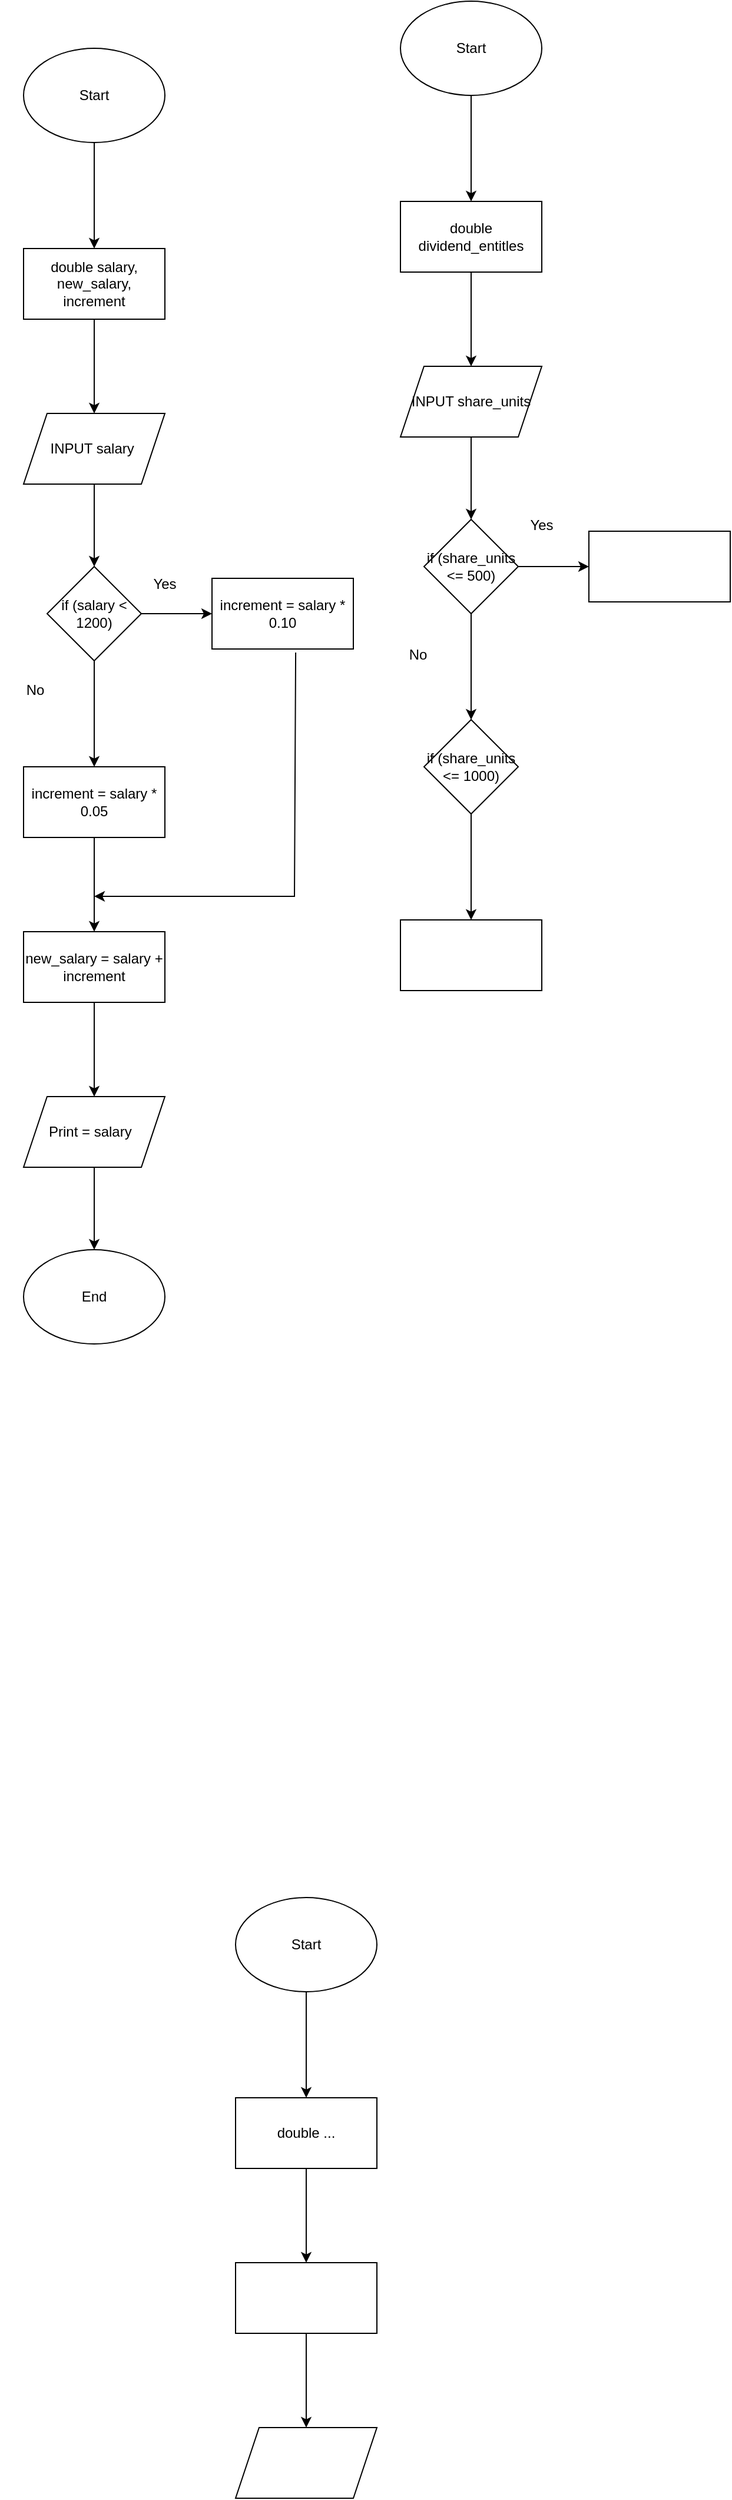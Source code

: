 <mxfile version="28.2.5">
  <diagram name="Page-1" id="NirAyLdUI5hbsPQoVOfe">
    <mxGraphModel dx="449" dy="691" grid="1" gridSize="10" guides="1" tooltips="1" connect="1" arrows="1" fold="1" page="1" pageScale="1" pageWidth="850" pageHeight="1100" math="0" shadow="0">
      <root>
        <mxCell id="0" />
        <mxCell id="1" parent="0" />
        <mxCell id="MhFvNryiQ8jj4G5M3KnE-3" value="" style="edgeStyle=orthogonalEdgeStyle;rounded=0;orthogonalLoop=1;jettySize=auto;html=1;" parent="1" source="MhFvNryiQ8jj4G5M3KnE-1" target="MhFvNryiQ8jj4G5M3KnE-2" edge="1">
          <mxGeometry relative="1" as="geometry" />
        </mxCell>
        <mxCell id="MhFvNryiQ8jj4G5M3KnE-1" value="Start" style="ellipse;whiteSpace=wrap;html=1;" parent="1" vertex="1">
          <mxGeometry x="90" y="320" width="120" height="80" as="geometry" />
        </mxCell>
        <mxCell id="MhFvNryiQ8jj4G5M3KnE-5" value="" style="edgeStyle=orthogonalEdgeStyle;rounded=0;orthogonalLoop=1;jettySize=auto;html=1;" parent="1" source="MhFvNryiQ8jj4G5M3KnE-2" target="MhFvNryiQ8jj4G5M3KnE-4" edge="1">
          <mxGeometry relative="1" as="geometry" />
        </mxCell>
        <mxCell id="MhFvNryiQ8jj4G5M3KnE-2" value="double salary, new_salary, increment" style="whiteSpace=wrap;html=1;" parent="1" vertex="1">
          <mxGeometry x="90" y="490" width="120" height="60" as="geometry" />
        </mxCell>
        <mxCell id="MhFvNryiQ8jj4G5M3KnE-7" value="" style="edgeStyle=orthogonalEdgeStyle;rounded=0;orthogonalLoop=1;jettySize=auto;html=1;" parent="1" source="MhFvNryiQ8jj4G5M3KnE-4" target="MhFvNryiQ8jj4G5M3KnE-6" edge="1">
          <mxGeometry relative="1" as="geometry" />
        </mxCell>
        <mxCell id="MhFvNryiQ8jj4G5M3KnE-4" value="INPUT salary&amp;nbsp;" style="shape=parallelogram;perimeter=parallelogramPerimeter;whiteSpace=wrap;html=1;fixedSize=1;" parent="1" vertex="1">
          <mxGeometry x="90" y="630" width="120" height="60" as="geometry" />
        </mxCell>
        <mxCell id="MhFvNryiQ8jj4G5M3KnE-9" value="" style="edgeStyle=orthogonalEdgeStyle;rounded=0;orthogonalLoop=1;jettySize=auto;html=1;" parent="1" source="MhFvNryiQ8jj4G5M3KnE-6" target="MhFvNryiQ8jj4G5M3KnE-8" edge="1">
          <mxGeometry relative="1" as="geometry" />
        </mxCell>
        <mxCell id="MhFvNryiQ8jj4G5M3KnE-11" value="" style="edgeStyle=orthogonalEdgeStyle;rounded=0;orthogonalLoop=1;jettySize=auto;html=1;" parent="1" source="MhFvNryiQ8jj4G5M3KnE-6" target="MhFvNryiQ8jj4G5M3KnE-10" edge="1">
          <mxGeometry relative="1" as="geometry" />
        </mxCell>
        <mxCell id="MhFvNryiQ8jj4G5M3KnE-6" value="if (salary &amp;lt; 1200)" style="rhombus;whiteSpace=wrap;html=1;" parent="1" vertex="1">
          <mxGeometry x="110" y="760" width="80" height="80" as="geometry" />
        </mxCell>
        <mxCell id="MhFvNryiQ8jj4G5M3KnE-13" value="" style="edgeStyle=orthogonalEdgeStyle;rounded=0;orthogonalLoop=1;jettySize=auto;html=1;" parent="1" source="MhFvNryiQ8jj4G5M3KnE-8" target="MhFvNryiQ8jj4G5M3KnE-12" edge="1">
          <mxGeometry relative="1" as="geometry" />
        </mxCell>
        <mxCell id="MhFvNryiQ8jj4G5M3KnE-8" value="increment = salary * 0.05" style="whiteSpace=wrap;html=1;" parent="1" vertex="1">
          <mxGeometry x="90" y="930" width="120" height="60" as="geometry" />
        </mxCell>
        <mxCell id="MhFvNryiQ8jj4G5M3KnE-10" value="increment = salary * 0.10" style="whiteSpace=wrap;html=1;" parent="1" vertex="1">
          <mxGeometry x="250" y="770" width="120" height="60" as="geometry" />
        </mxCell>
        <mxCell id="MhFvNryiQ8jj4G5M3KnE-15" value="" style="edgeStyle=orthogonalEdgeStyle;rounded=0;orthogonalLoop=1;jettySize=auto;html=1;" parent="1" source="MhFvNryiQ8jj4G5M3KnE-12" target="MhFvNryiQ8jj4G5M3KnE-14" edge="1">
          <mxGeometry relative="1" as="geometry" />
        </mxCell>
        <mxCell id="MhFvNryiQ8jj4G5M3KnE-12" value="new_salary = salary + increment" style="whiteSpace=wrap;html=1;" parent="1" vertex="1">
          <mxGeometry x="90" y="1070" width="120" height="60" as="geometry" />
        </mxCell>
        <mxCell id="MhFvNryiQ8jj4G5M3KnE-19" value="" style="edgeStyle=orthogonalEdgeStyle;rounded=0;orthogonalLoop=1;jettySize=auto;html=1;" parent="1" source="MhFvNryiQ8jj4G5M3KnE-14" edge="1">
          <mxGeometry relative="1" as="geometry">
            <mxPoint x="150" y="1340" as="targetPoint" />
          </mxGeometry>
        </mxCell>
        <mxCell id="MhFvNryiQ8jj4G5M3KnE-14" value="Print = salary&amp;nbsp;&amp;nbsp;" style="shape=parallelogram;perimeter=parallelogramPerimeter;whiteSpace=wrap;html=1;fixedSize=1;" parent="1" vertex="1">
          <mxGeometry x="90" y="1210" width="120" height="60" as="geometry" />
        </mxCell>
        <mxCell id="MhFvNryiQ8jj4G5M3KnE-16" value="Yes" style="text;html=1;align=center;verticalAlign=middle;whiteSpace=wrap;rounded=0;" parent="1" vertex="1">
          <mxGeometry x="180" y="760" width="60" height="30" as="geometry" />
        </mxCell>
        <mxCell id="MhFvNryiQ8jj4G5M3KnE-17" value="No" style="text;html=1;align=center;verticalAlign=middle;whiteSpace=wrap;rounded=0;" parent="1" vertex="1">
          <mxGeometry x="70" y="850" width="60" height="30" as="geometry" />
        </mxCell>
        <mxCell id="MhFvNryiQ8jj4G5M3KnE-20" value="End" style="ellipse;whiteSpace=wrap;html=1;" parent="1" vertex="1">
          <mxGeometry x="90" y="1340" width="120" height="80" as="geometry" />
        </mxCell>
        <mxCell id="MhFvNryiQ8jj4G5M3KnE-21" value="" style="endArrow=classic;html=1;rounded=0;exitX=0.592;exitY=1.05;exitDx=0;exitDy=0;exitPerimeter=0;" parent="1" source="MhFvNryiQ8jj4G5M3KnE-10" edge="1">
          <mxGeometry width="50" height="50" relative="1" as="geometry">
            <mxPoint x="320" y="980" as="sourcePoint" />
            <mxPoint x="150" y="1040" as="targetPoint" />
            <Array as="points">
              <mxPoint x="320" y="1040" />
              <mxPoint x="240" y="1040" />
            </Array>
          </mxGeometry>
        </mxCell>
        <mxCell id="MhFvNryiQ8jj4G5M3KnE-24" value="" style="edgeStyle=orthogonalEdgeStyle;rounded=0;orthogonalLoop=1;jettySize=auto;html=1;" parent="1" source="MhFvNryiQ8jj4G5M3KnE-22" target="MhFvNryiQ8jj4G5M3KnE-23" edge="1">
          <mxGeometry relative="1" as="geometry" />
        </mxCell>
        <mxCell id="MhFvNryiQ8jj4G5M3KnE-22" value="Start" style="ellipse;whiteSpace=wrap;html=1;" parent="1" vertex="1">
          <mxGeometry x="410" y="280" width="120" height="80" as="geometry" />
        </mxCell>
        <mxCell id="MhFvNryiQ8jj4G5M3KnE-26" value="" style="edgeStyle=orthogonalEdgeStyle;rounded=0;orthogonalLoop=1;jettySize=auto;html=1;" parent="1" source="MhFvNryiQ8jj4G5M3KnE-23" target="MhFvNryiQ8jj4G5M3KnE-25" edge="1">
          <mxGeometry relative="1" as="geometry" />
        </mxCell>
        <mxCell id="MhFvNryiQ8jj4G5M3KnE-23" value="double dividend_entitles" style="whiteSpace=wrap;html=1;" parent="1" vertex="1">
          <mxGeometry x="410" y="450" width="120" height="60" as="geometry" />
        </mxCell>
        <mxCell id="MhFvNryiQ8jj4G5M3KnE-28" value="" style="edgeStyle=orthogonalEdgeStyle;rounded=0;orthogonalLoop=1;jettySize=auto;html=1;" parent="1" source="MhFvNryiQ8jj4G5M3KnE-25" target="MhFvNryiQ8jj4G5M3KnE-27" edge="1">
          <mxGeometry relative="1" as="geometry" />
        </mxCell>
        <mxCell id="MhFvNryiQ8jj4G5M3KnE-25" value="INPUT share_units" style="shape=parallelogram;perimeter=parallelogramPerimeter;whiteSpace=wrap;html=1;fixedSize=1;" parent="1" vertex="1">
          <mxGeometry x="410" y="590" width="120" height="60" as="geometry" />
        </mxCell>
        <mxCell id="MhFvNryiQ8jj4G5M3KnE-30" value="" style="edgeStyle=orthogonalEdgeStyle;rounded=0;orthogonalLoop=1;jettySize=auto;html=1;" parent="1" source="MhFvNryiQ8jj4G5M3KnE-27" edge="1">
          <mxGeometry relative="1" as="geometry">
            <mxPoint x="470" y="890" as="targetPoint" />
          </mxGeometry>
        </mxCell>
        <mxCell id="MhFvNryiQ8jj4G5M3KnE-32" value="" style="edgeStyle=orthogonalEdgeStyle;rounded=0;orthogonalLoop=1;jettySize=auto;html=1;" parent="1" source="MhFvNryiQ8jj4G5M3KnE-27" target="MhFvNryiQ8jj4G5M3KnE-31" edge="1">
          <mxGeometry relative="1" as="geometry" />
        </mxCell>
        <mxCell id="MhFvNryiQ8jj4G5M3KnE-27" value="if (share_units &amp;lt;= 500)" style="rhombus;whiteSpace=wrap;html=1;" parent="1" vertex="1">
          <mxGeometry x="430" y="720" width="80" height="80" as="geometry" />
        </mxCell>
        <mxCell id="MhFvNryiQ8jj4G5M3KnE-31" value="" style="whiteSpace=wrap;html=1;" parent="1" vertex="1">
          <mxGeometry x="570" y="730" width="120" height="60" as="geometry" />
        </mxCell>
        <mxCell id="MhFvNryiQ8jj4G5M3KnE-37" value="" style="edgeStyle=orthogonalEdgeStyle;rounded=0;orthogonalLoop=1;jettySize=auto;html=1;" parent="1" source="MhFvNryiQ8jj4G5M3KnE-33" target="MhFvNryiQ8jj4G5M3KnE-36" edge="1">
          <mxGeometry relative="1" as="geometry" />
        </mxCell>
        <mxCell id="MhFvNryiQ8jj4G5M3KnE-33" value="if (share_units &amp;lt;= 1000)" style="rhombus;whiteSpace=wrap;html=1;" parent="1" vertex="1">
          <mxGeometry x="430" y="890" width="80" height="80" as="geometry" />
        </mxCell>
        <mxCell id="MhFvNryiQ8jj4G5M3KnE-34" value="Yes" style="text;html=1;align=center;verticalAlign=middle;whiteSpace=wrap;rounded=0;" parent="1" vertex="1">
          <mxGeometry x="500" y="710" width="60" height="30" as="geometry" />
        </mxCell>
        <mxCell id="MhFvNryiQ8jj4G5M3KnE-35" value="No" style="text;html=1;align=center;verticalAlign=middle;whiteSpace=wrap;rounded=0;" parent="1" vertex="1">
          <mxGeometry x="395" y="820" width="60" height="30" as="geometry" />
        </mxCell>
        <mxCell id="MhFvNryiQ8jj4G5M3KnE-36" value="" style="whiteSpace=wrap;html=1;" parent="1" vertex="1">
          <mxGeometry x="410" y="1060" width="120" height="60" as="geometry" />
        </mxCell>
        <mxCell id="lYUy84uZTdHTBKya9MUI-3" value="" style="edgeStyle=orthogonalEdgeStyle;rounded=0;orthogonalLoop=1;jettySize=auto;html=1;" parent="1" source="lYUy84uZTdHTBKya9MUI-1" target="lYUy84uZTdHTBKya9MUI-2" edge="1">
          <mxGeometry relative="1" as="geometry" />
        </mxCell>
        <mxCell id="lYUy84uZTdHTBKya9MUI-1" value="Start" style="ellipse;whiteSpace=wrap;html=1;" parent="1" vertex="1">
          <mxGeometry x="270" y="1890" width="120" height="80" as="geometry" />
        </mxCell>
        <mxCell id="lYUy84uZTdHTBKya9MUI-5" value="" style="edgeStyle=orthogonalEdgeStyle;rounded=0;orthogonalLoop=1;jettySize=auto;html=1;" parent="1" source="lYUy84uZTdHTBKya9MUI-2" target="lYUy84uZTdHTBKya9MUI-4" edge="1">
          <mxGeometry relative="1" as="geometry" />
        </mxCell>
        <mxCell id="lYUy84uZTdHTBKya9MUI-2" value="double ..." style="whiteSpace=wrap;html=1;" parent="1" vertex="1">
          <mxGeometry x="270" y="2060" width="120" height="60" as="geometry" />
        </mxCell>
        <mxCell id="lYUy84uZTdHTBKya9MUI-7" value="" style="edgeStyle=orthogonalEdgeStyle;rounded=0;orthogonalLoop=1;jettySize=auto;html=1;" parent="1" source="lYUy84uZTdHTBKya9MUI-4" target="lYUy84uZTdHTBKya9MUI-6" edge="1">
          <mxGeometry relative="1" as="geometry" />
        </mxCell>
        <mxCell id="lYUy84uZTdHTBKya9MUI-4" value="" style="whiteSpace=wrap;html=1;" parent="1" vertex="1">
          <mxGeometry x="270" y="2200" width="120" height="60" as="geometry" />
        </mxCell>
        <mxCell id="lYUy84uZTdHTBKya9MUI-6" value="" style="shape=parallelogram;perimeter=parallelogramPerimeter;whiteSpace=wrap;html=1;fixedSize=1;" parent="1" vertex="1">
          <mxGeometry x="270" y="2340" width="120" height="60" as="geometry" />
        </mxCell>
      </root>
    </mxGraphModel>
  </diagram>
</mxfile>
